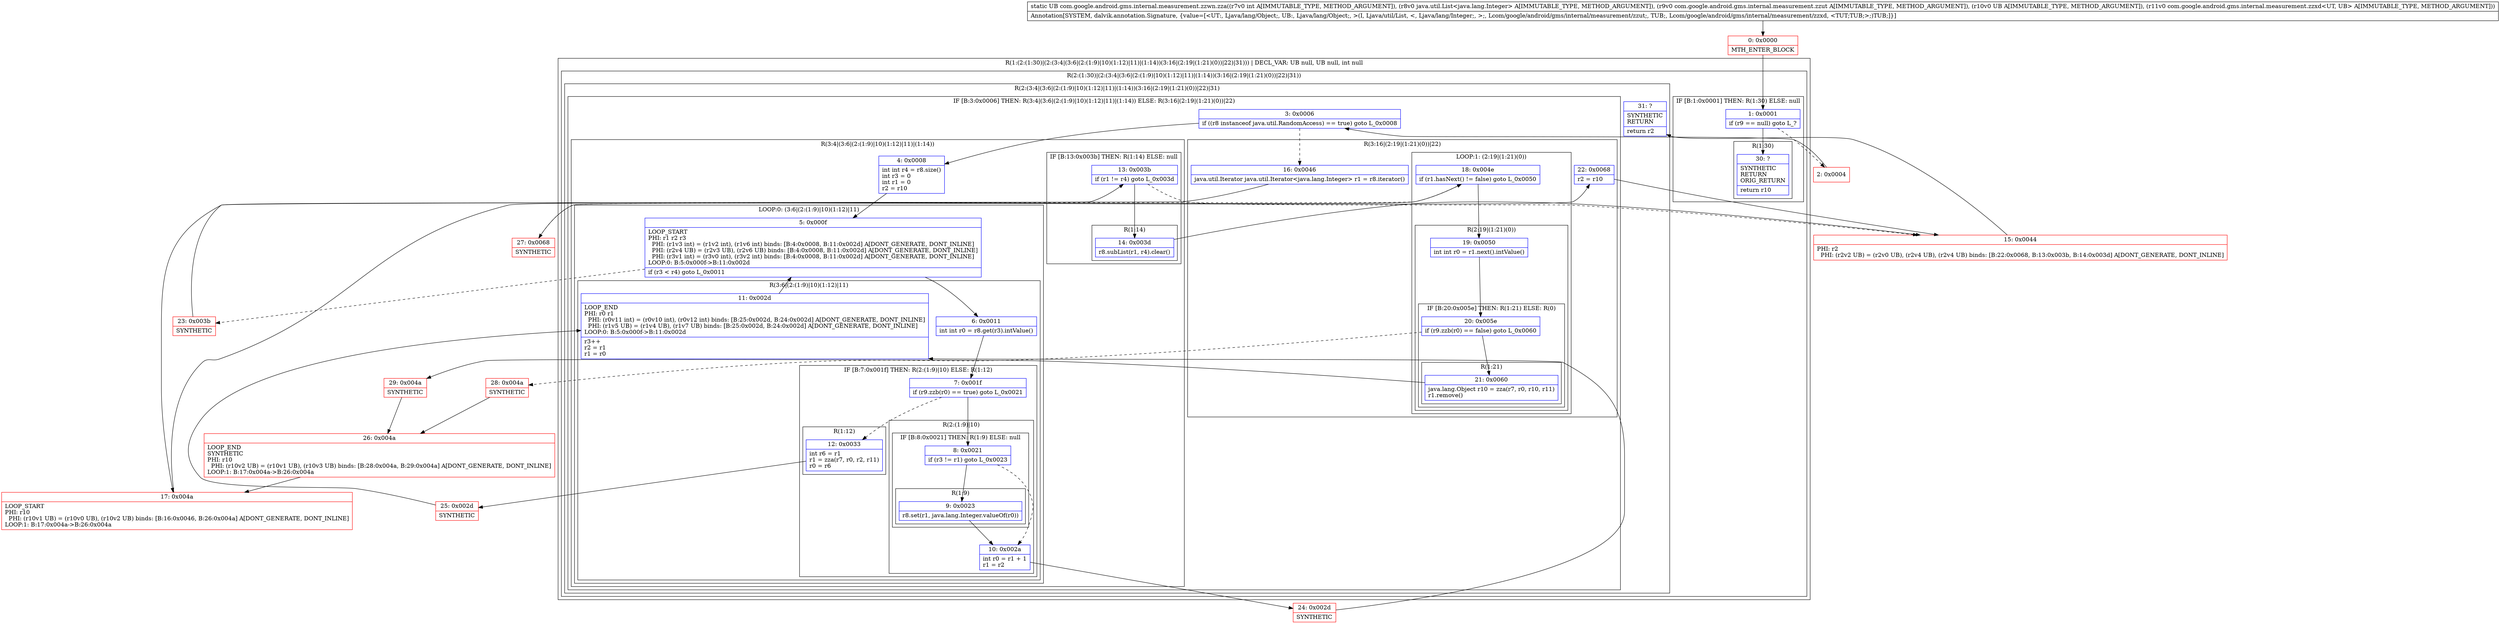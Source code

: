 digraph "CFG forcom.google.android.gms.internal.measurement.zzwn.zza(ILjava\/util\/List;Lcom\/google\/android\/gms\/internal\/measurement\/zzut;Ljava\/lang\/Object;Lcom\/google\/android\/gms\/internal\/measurement\/zzxd;)Ljava\/lang\/Object;" {
subgraph cluster_Region_395869007 {
label = "R(1:(2:(1:30)|(2:(3:4|(3:6|(2:(1:9)|10)(1:12)|11)|(1:14))(3:16|(2:19|(1:21)(0))|22)|31))) | DECL_VAR: UB null, UB null, int null\l";
node [shape=record,color=blue];
subgraph cluster_Region_64792042 {
label = "R(2:(1:30)|(2:(3:4|(3:6|(2:(1:9)|10)(1:12)|11)|(1:14))(3:16|(2:19|(1:21)(0))|22)|31))";
node [shape=record,color=blue];
subgraph cluster_IfRegion_36784055 {
label = "IF [B:1:0x0001] THEN: R(1:30) ELSE: null";
node [shape=record,color=blue];
Node_1 [shape=record,label="{1\:\ 0x0001|if (r9 == null) goto L_?\l}"];
subgraph cluster_Region_1119063007 {
label = "R(1:30)";
node [shape=record,color=blue];
Node_30 [shape=record,label="{30\:\ ?|SYNTHETIC\lRETURN\lORIG_RETURN\l|return r10\l}"];
}
}
subgraph cluster_Region_371577541 {
label = "R(2:(3:4|(3:6|(2:(1:9)|10)(1:12)|11)|(1:14))(3:16|(2:19|(1:21)(0))|22)|31)";
node [shape=record,color=blue];
subgraph cluster_IfRegion_1890637342 {
label = "IF [B:3:0x0006] THEN: R(3:4|(3:6|(2:(1:9)|10)(1:12)|11)|(1:14)) ELSE: R(3:16|(2:19|(1:21)(0))|22)";
node [shape=record,color=blue];
Node_3 [shape=record,label="{3\:\ 0x0006|if ((r8 instanceof java.util.RandomAccess) == true) goto L_0x0008\l}"];
subgraph cluster_Region_1869262656 {
label = "R(3:4|(3:6|(2:(1:9)|10)(1:12)|11)|(1:14))";
node [shape=record,color=blue];
Node_4 [shape=record,label="{4\:\ 0x0008|int int r4 = r8.size()\lint r3 = 0\lint r1 = 0\lr2 = r10\l}"];
subgraph cluster_LoopRegion_1733705800 {
label = "LOOP:0: (3:6|(2:(1:9)|10)(1:12)|11)";
node [shape=record,color=blue];
Node_5 [shape=record,label="{5\:\ 0x000f|LOOP_START\lPHI: r1 r2 r3 \l  PHI: (r1v3 int) = (r1v2 int), (r1v6 int) binds: [B:4:0x0008, B:11:0x002d] A[DONT_GENERATE, DONT_INLINE]\l  PHI: (r2v4 UB) = (r2v3 UB), (r2v6 UB) binds: [B:4:0x0008, B:11:0x002d] A[DONT_GENERATE, DONT_INLINE]\l  PHI: (r3v1 int) = (r3v0 int), (r3v2 int) binds: [B:4:0x0008, B:11:0x002d] A[DONT_GENERATE, DONT_INLINE]\lLOOP:0: B:5:0x000f\-\>B:11:0x002d\l|if (r3 \< r4) goto L_0x0011\l}"];
subgraph cluster_Region_1429795827 {
label = "R(3:6|(2:(1:9)|10)(1:12)|11)";
node [shape=record,color=blue];
Node_6 [shape=record,label="{6\:\ 0x0011|int int r0 = r8.get(r3).intValue()\l}"];
subgraph cluster_IfRegion_1502610466 {
label = "IF [B:7:0x001f] THEN: R(2:(1:9)|10) ELSE: R(1:12)";
node [shape=record,color=blue];
Node_7 [shape=record,label="{7\:\ 0x001f|if (r9.zzb(r0) == true) goto L_0x0021\l}"];
subgraph cluster_Region_21740742 {
label = "R(2:(1:9)|10)";
node [shape=record,color=blue];
subgraph cluster_IfRegion_1846939624 {
label = "IF [B:8:0x0021] THEN: R(1:9) ELSE: null";
node [shape=record,color=blue];
Node_8 [shape=record,label="{8\:\ 0x0021|if (r3 != r1) goto L_0x0023\l}"];
subgraph cluster_Region_991381090 {
label = "R(1:9)";
node [shape=record,color=blue];
Node_9 [shape=record,label="{9\:\ 0x0023|r8.set(r1, java.lang.Integer.valueOf(r0))\l}"];
}
}
Node_10 [shape=record,label="{10\:\ 0x002a|int r0 = r1 + 1\lr1 = r2\l}"];
}
subgraph cluster_Region_128393841 {
label = "R(1:12)";
node [shape=record,color=blue];
Node_12 [shape=record,label="{12\:\ 0x0033|int r6 = r1\lr1 = zza(r7, r0, r2, r11)\lr0 = r6\l}"];
}
}
Node_11 [shape=record,label="{11\:\ 0x002d|LOOP_END\lPHI: r0 r1 \l  PHI: (r0v11 int) = (r0v10 int), (r0v12 int) binds: [B:25:0x002d, B:24:0x002d] A[DONT_GENERATE, DONT_INLINE]\l  PHI: (r1v5 UB) = (r1v4 UB), (r1v7 UB) binds: [B:25:0x002d, B:24:0x002d] A[DONT_GENERATE, DONT_INLINE]\lLOOP:0: B:5:0x000f\-\>B:11:0x002d\l|r3++\lr2 = r1\lr1 = r0\l}"];
}
}
subgraph cluster_IfRegion_1568465741 {
label = "IF [B:13:0x003b] THEN: R(1:14) ELSE: null";
node [shape=record,color=blue];
Node_13 [shape=record,label="{13\:\ 0x003b|if (r1 != r4) goto L_0x003d\l}"];
subgraph cluster_Region_1338586234 {
label = "R(1:14)";
node [shape=record,color=blue];
Node_14 [shape=record,label="{14\:\ 0x003d|r8.subList(r1, r4).clear()\l}"];
}
}
}
subgraph cluster_Region_1184782607 {
label = "R(3:16|(2:19|(1:21)(0))|22)";
node [shape=record,color=blue];
Node_16 [shape=record,label="{16\:\ 0x0046|java.util.Iterator java.util.Iterator\<java.lang.Integer\> r1 = r8.iterator()\l}"];
subgraph cluster_LoopRegion_115835367 {
label = "LOOP:1: (2:19|(1:21)(0))";
node [shape=record,color=blue];
Node_18 [shape=record,label="{18\:\ 0x004e|if (r1.hasNext() != false) goto L_0x0050\l}"];
subgraph cluster_Region_625037730 {
label = "R(2:19|(1:21)(0))";
node [shape=record,color=blue];
Node_19 [shape=record,label="{19\:\ 0x0050|int int r0 = r1.next().intValue()\l}"];
subgraph cluster_IfRegion_2061198519 {
label = "IF [B:20:0x005e] THEN: R(1:21) ELSE: R(0)";
node [shape=record,color=blue];
Node_20 [shape=record,label="{20\:\ 0x005e|if (r9.zzb(r0) == false) goto L_0x0060\l}"];
subgraph cluster_Region_1527304975 {
label = "R(1:21)";
node [shape=record,color=blue];
Node_21 [shape=record,label="{21\:\ 0x0060|java.lang.Object r10 = zza(r7, r0, r10, r11)\lr1.remove()\l}"];
}
subgraph cluster_Region_2016684864 {
label = "R(0)";
node [shape=record,color=blue];
}
}
}
}
Node_22 [shape=record,label="{22\:\ 0x0068|r2 = r10\l}"];
}
}
Node_31 [shape=record,label="{31\:\ ?|SYNTHETIC\lRETURN\l|return r2\l}"];
}
}
}
Node_0 [shape=record,color=red,label="{0\:\ 0x0000|MTH_ENTER_BLOCK\l}"];
Node_2 [shape=record,color=red,label="{2\:\ 0x0004}"];
Node_15 [shape=record,color=red,label="{15\:\ 0x0044|PHI: r2 \l  PHI: (r2v2 UB) = (r2v0 UB), (r2v4 UB), (r2v4 UB) binds: [B:22:0x0068, B:13:0x003b, B:14:0x003d] A[DONT_GENERATE, DONT_INLINE]\l}"];
Node_17 [shape=record,color=red,label="{17\:\ 0x004a|LOOP_START\lPHI: r10 \l  PHI: (r10v1 UB) = (r10v0 UB), (r10v2 UB) binds: [B:16:0x0046, B:26:0x004a] A[DONT_GENERATE, DONT_INLINE]\lLOOP:1: B:17:0x004a\-\>B:26:0x004a\l}"];
Node_23 [shape=record,color=red,label="{23\:\ 0x003b|SYNTHETIC\l}"];
Node_24 [shape=record,color=red,label="{24\:\ 0x002d|SYNTHETIC\l}"];
Node_25 [shape=record,color=red,label="{25\:\ 0x002d|SYNTHETIC\l}"];
Node_26 [shape=record,color=red,label="{26\:\ 0x004a|LOOP_END\lSYNTHETIC\lPHI: r10 \l  PHI: (r10v2 UB) = (r10v1 UB), (r10v3 UB) binds: [B:28:0x004a, B:29:0x004a] A[DONT_GENERATE, DONT_INLINE]\lLOOP:1: B:17:0x004a\-\>B:26:0x004a\l}"];
Node_27 [shape=record,color=red,label="{27\:\ 0x0068|SYNTHETIC\l}"];
Node_28 [shape=record,color=red,label="{28\:\ 0x004a|SYNTHETIC\l}"];
Node_29 [shape=record,color=red,label="{29\:\ 0x004a|SYNTHETIC\l}"];
MethodNode[shape=record,label="{static UB com.google.android.gms.internal.measurement.zzwn.zza((r7v0 int A[IMMUTABLE_TYPE, METHOD_ARGUMENT]), (r8v0 java.util.List\<java.lang.Integer\> A[IMMUTABLE_TYPE, METHOD_ARGUMENT]), (r9v0 com.google.android.gms.internal.measurement.zzut A[IMMUTABLE_TYPE, METHOD_ARGUMENT]), (r10v0 UB A[IMMUTABLE_TYPE, METHOD_ARGUMENT]), (r11v0 com.google.android.gms.internal.measurement.zzxd\<UT, UB\> A[IMMUTABLE_TYPE, METHOD_ARGUMENT]))  | Annotation[SYSTEM, dalvik.annotation.Signature, \{value=[\<UT:, Ljava\/lang\/Object;, UB:, Ljava\/lang\/Object;, \>(I, Ljava\/util\/List, \<, Ljava\/lang\/Integer;, \>;, Lcom\/google\/android\/gms\/internal\/measurement\/zzut;, TUB;, Lcom\/google\/android\/gms\/internal\/measurement\/zzxd, \<TUT;TUB;\>;)TUB;]\}]\l}"];
MethodNode -> Node_0;
Node_1 -> Node_2[style=dashed];
Node_1 -> Node_30;
Node_3 -> Node_4;
Node_3 -> Node_16[style=dashed];
Node_4 -> Node_5;
Node_5 -> Node_6;
Node_5 -> Node_23[style=dashed];
Node_6 -> Node_7;
Node_7 -> Node_8;
Node_7 -> Node_12[style=dashed];
Node_8 -> Node_9;
Node_8 -> Node_10[style=dashed];
Node_9 -> Node_10;
Node_10 -> Node_24;
Node_12 -> Node_25;
Node_11 -> Node_5;
Node_13 -> Node_14;
Node_13 -> Node_15[style=dashed];
Node_14 -> Node_15;
Node_16 -> Node_17;
Node_18 -> Node_19;
Node_18 -> Node_27[style=dashed];
Node_19 -> Node_20;
Node_20 -> Node_21;
Node_20 -> Node_28[style=dashed];
Node_21 -> Node_29;
Node_22 -> Node_15;
Node_0 -> Node_1;
Node_2 -> Node_3;
Node_15 -> Node_31;
Node_17 -> Node_18;
Node_23 -> Node_13;
Node_24 -> Node_11;
Node_25 -> Node_11;
Node_26 -> Node_17;
Node_27 -> Node_22;
Node_28 -> Node_26;
Node_29 -> Node_26;
}

